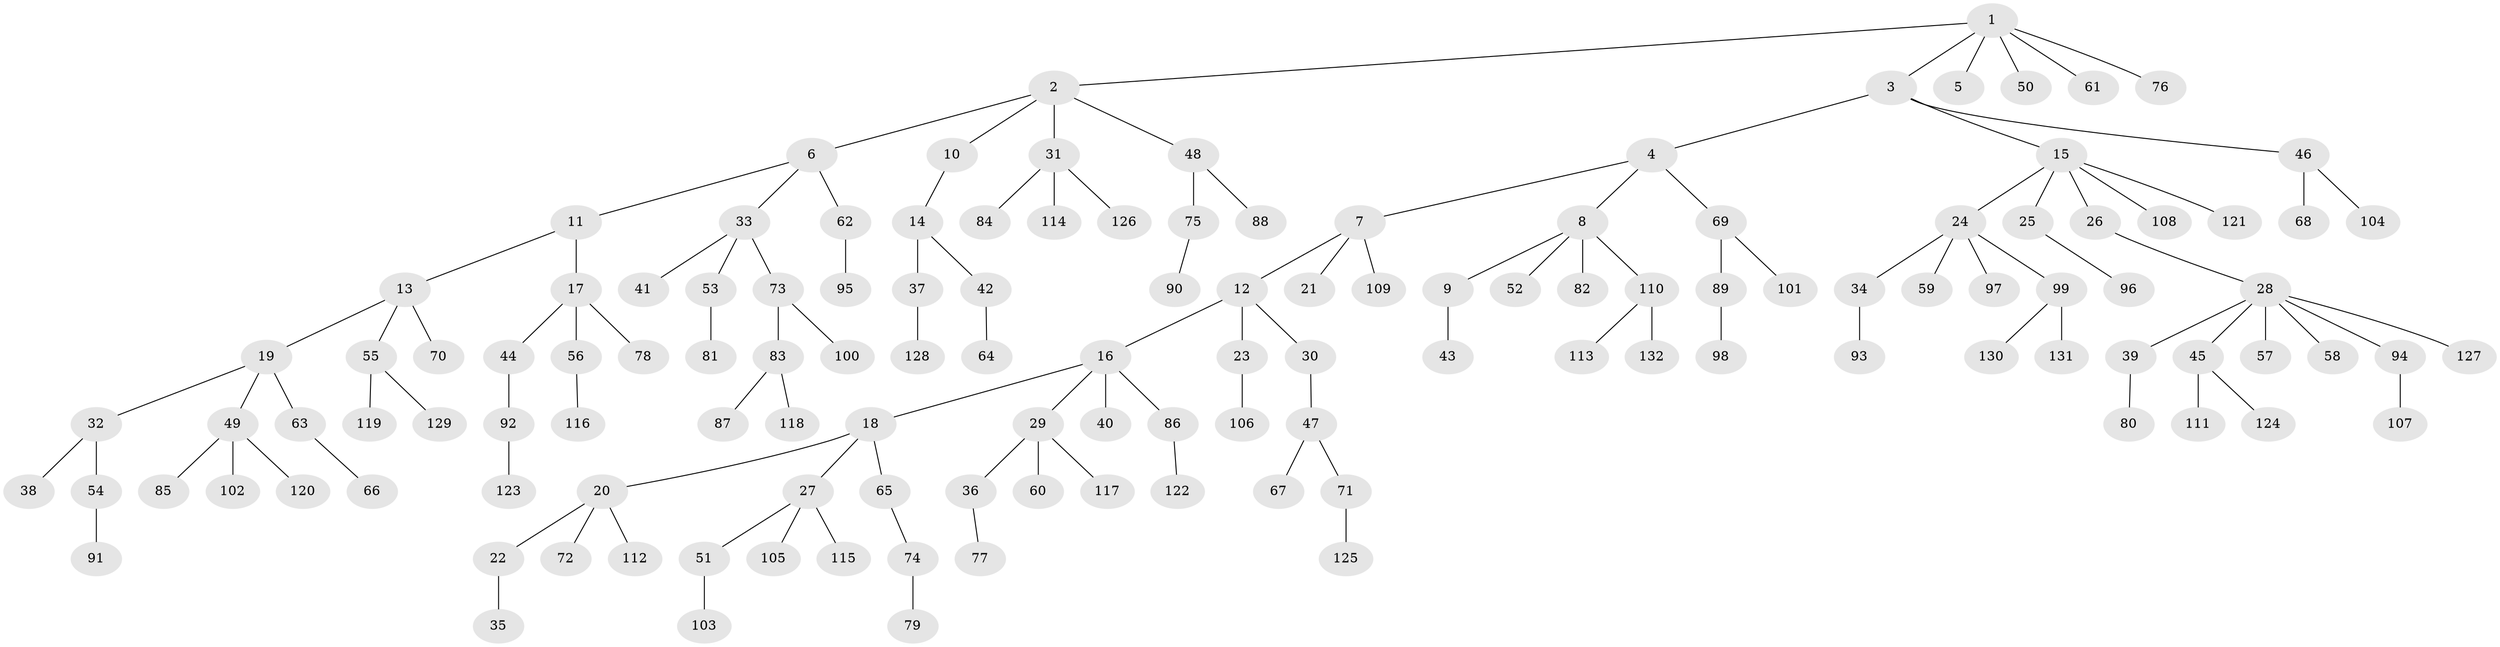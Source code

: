 // coarse degree distribution, {5: 0.07526881720430108, 6: 0.021505376344086023, 4: 0.07526881720430108, 2: 0.12903225806451613, 3: 0.10752688172043011, 1: 0.5913978494623656}
// Generated by graph-tools (version 1.1) at 2025/52/02/27/25 19:52:11]
// undirected, 132 vertices, 131 edges
graph export_dot {
graph [start="1"]
  node [color=gray90,style=filled];
  1;
  2;
  3;
  4;
  5;
  6;
  7;
  8;
  9;
  10;
  11;
  12;
  13;
  14;
  15;
  16;
  17;
  18;
  19;
  20;
  21;
  22;
  23;
  24;
  25;
  26;
  27;
  28;
  29;
  30;
  31;
  32;
  33;
  34;
  35;
  36;
  37;
  38;
  39;
  40;
  41;
  42;
  43;
  44;
  45;
  46;
  47;
  48;
  49;
  50;
  51;
  52;
  53;
  54;
  55;
  56;
  57;
  58;
  59;
  60;
  61;
  62;
  63;
  64;
  65;
  66;
  67;
  68;
  69;
  70;
  71;
  72;
  73;
  74;
  75;
  76;
  77;
  78;
  79;
  80;
  81;
  82;
  83;
  84;
  85;
  86;
  87;
  88;
  89;
  90;
  91;
  92;
  93;
  94;
  95;
  96;
  97;
  98;
  99;
  100;
  101;
  102;
  103;
  104;
  105;
  106;
  107;
  108;
  109;
  110;
  111;
  112;
  113;
  114;
  115;
  116;
  117;
  118;
  119;
  120;
  121;
  122;
  123;
  124;
  125;
  126;
  127;
  128;
  129;
  130;
  131;
  132;
  1 -- 2;
  1 -- 3;
  1 -- 5;
  1 -- 50;
  1 -- 61;
  1 -- 76;
  2 -- 6;
  2 -- 10;
  2 -- 31;
  2 -- 48;
  3 -- 4;
  3 -- 15;
  3 -- 46;
  4 -- 7;
  4 -- 8;
  4 -- 69;
  6 -- 11;
  6 -- 33;
  6 -- 62;
  7 -- 12;
  7 -- 21;
  7 -- 109;
  8 -- 9;
  8 -- 52;
  8 -- 82;
  8 -- 110;
  9 -- 43;
  10 -- 14;
  11 -- 13;
  11 -- 17;
  12 -- 16;
  12 -- 23;
  12 -- 30;
  13 -- 19;
  13 -- 55;
  13 -- 70;
  14 -- 37;
  14 -- 42;
  15 -- 24;
  15 -- 25;
  15 -- 26;
  15 -- 108;
  15 -- 121;
  16 -- 18;
  16 -- 29;
  16 -- 40;
  16 -- 86;
  17 -- 44;
  17 -- 56;
  17 -- 78;
  18 -- 20;
  18 -- 27;
  18 -- 65;
  19 -- 32;
  19 -- 49;
  19 -- 63;
  20 -- 22;
  20 -- 72;
  20 -- 112;
  22 -- 35;
  23 -- 106;
  24 -- 34;
  24 -- 59;
  24 -- 97;
  24 -- 99;
  25 -- 96;
  26 -- 28;
  27 -- 51;
  27 -- 105;
  27 -- 115;
  28 -- 39;
  28 -- 45;
  28 -- 57;
  28 -- 58;
  28 -- 94;
  28 -- 127;
  29 -- 36;
  29 -- 60;
  29 -- 117;
  30 -- 47;
  31 -- 84;
  31 -- 114;
  31 -- 126;
  32 -- 38;
  32 -- 54;
  33 -- 41;
  33 -- 53;
  33 -- 73;
  34 -- 93;
  36 -- 77;
  37 -- 128;
  39 -- 80;
  42 -- 64;
  44 -- 92;
  45 -- 111;
  45 -- 124;
  46 -- 68;
  46 -- 104;
  47 -- 67;
  47 -- 71;
  48 -- 75;
  48 -- 88;
  49 -- 85;
  49 -- 102;
  49 -- 120;
  51 -- 103;
  53 -- 81;
  54 -- 91;
  55 -- 119;
  55 -- 129;
  56 -- 116;
  62 -- 95;
  63 -- 66;
  65 -- 74;
  69 -- 89;
  69 -- 101;
  71 -- 125;
  73 -- 83;
  73 -- 100;
  74 -- 79;
  75 -- 90;
  83 -- 87;
  83 -- 118;
  86 -- 122;
  89 -- 98;
  92 -- 123;
  94 -- 107;
  99 -- 130;
  99 -- 131;
  110 -- 113;
  110 -- 132;
}

